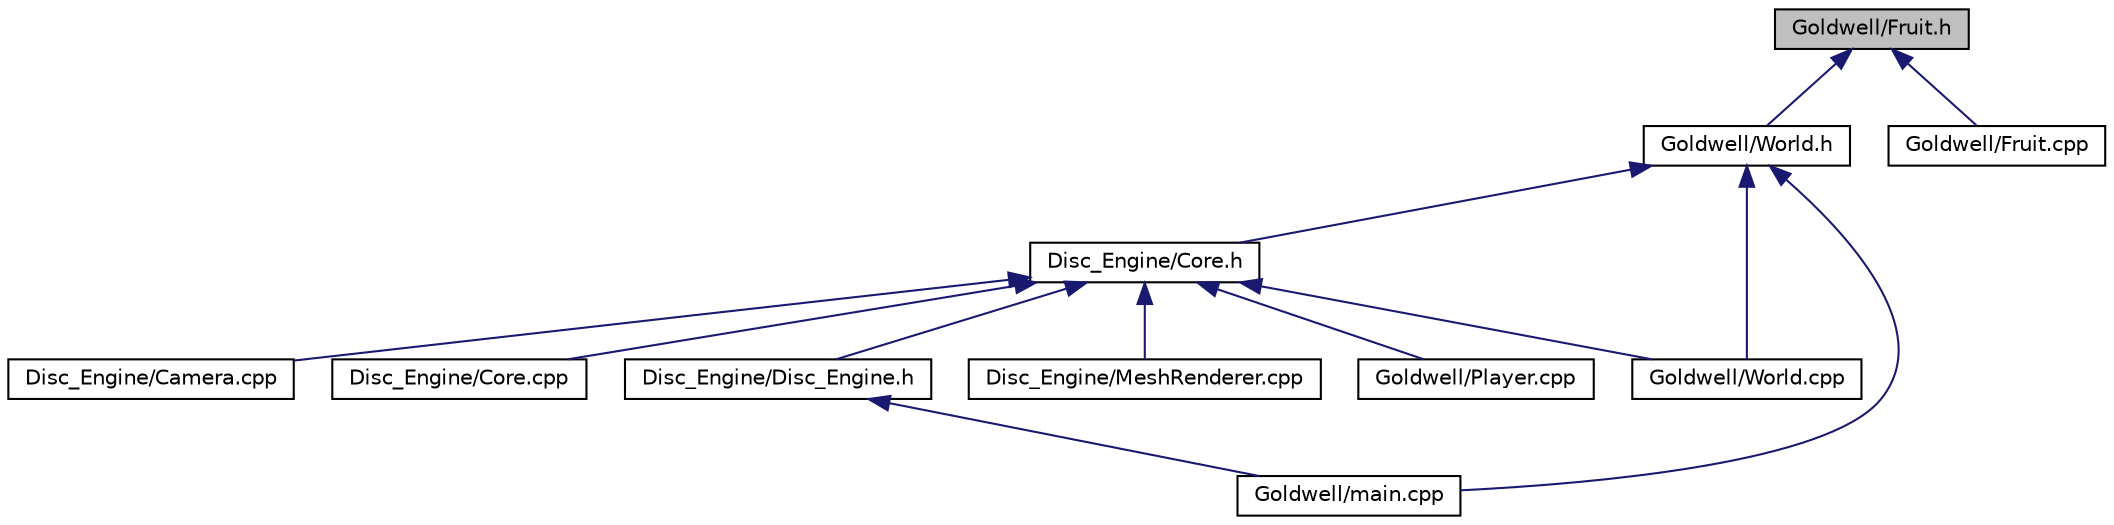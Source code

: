 digraph "Goldwell/Fruit.h"
{
  edge [fontname="Helvetica",fontsize="10",labelfontname="Helvetica",labelfontsize="10"];
  node [fontname="Helvetica",fontsize="10",shape=record];
  Node9 [label="Goldwell/Fruit.h",height=0.2,width=0.4,color="black", fillcolor="grey75", style="filled", fontcolor="black"];
  Node9 -> Node10 [dir="back",color="midnightblue",fontsize="10",style="solid"];
  Node10 [label="Goldwell/World.h",height=0.2,width=0.4,color="black", fillcolor="white", style="filled",URL="$_world_8h.html"];
  Node10 -> Node11 [dir="back",color="midnightblue",fontsize="10",style="solid"];
  Node11 [label="Disc_Engine/Core.h",height=0.2,width=0.4,color="black", fillcolor="white", style="filled",URL="$_core_8h.html"];
  Node11 -> Node12 [dir="back",color="midnightblue",fontsize="10",style="solid"];
  Node12 [label="Disc_Engine/Camera.cpp",height=0.2,width=0.4,color="black", fillcolor="white", style="filled",URL="$_camera_8cpp.html"];
  Node11 -> Node13 [dir="back",color="midnightblue",fontsize="10",style="solid"];
  Node13 [label="Disc_Engine/Core.cpp",height=0.2,width=0.4,color="black", fillcolor="white", style="filled",URL="$_core_8cpp.html"];
  Node11 -> Node14 [dir="back",color="midnightblue",fontsize="10",style="solid"];
  Node14 [label="Disc_Engine/Disc_Engine.h",height=0.2,width=0.4,color="black", fillcolor="white", style="filled",URL="$_disc___engine_8h.html"];
  Node14 -> Node15 [dir="back",color="midnightblue",fontsize="10",style="solid"];
  Node15 [label="Goldwell/main.cpp",height=0.2,width=0.4,color="black", fillcolor="white", style="filled",URL="$main_8cpp.html"];
  Node11 -> Node16 [dir="back",color="midnightblue",fontsize="10",style="solid"];
  Node16 [label="Disc_Engine/MeshRenderer.cpp",height=0.2,width=0.4,color="black", fillcolor="white", style="filled",URL="$_mesh_renderer_8cpp.html"];
  Node11 -> Node17 [dir="back",color="midnightblue",fontsize="10",style="solid"];
  Node17 [label="Goldwell/Player.cpp",height=0.2,width=0.4,color="black", fillcolor="white", style="filled",URL="$_player_8cpp.html"];
  Node11 -> Node18 [dir="back",color="midnightblue",fontsize="10",style="solid"];
  Node18 [label="Goldwell/World.cpp",height=0.2,width=0.4,color="black", fillcolor="white", style="filled",URL="$_world_8cpp.html"];
  Node10 -> Node15 [dir="back",color="midnightblue",fontsize="10",style="solid"];
  Node10 -> Node18 [dir="back",color="midnightblue",fontsize="10",style="solid"];
  Node9 -> Node19 [dir="back",color="midnightblue",fontsize="10",style="solid"];
  Node19 [label="Goldwell/Fruit.cpp",height=0.2,width=0.4,color="black", fillcolor="white", style="filled",URL="$_fruit_8cpp.html"];
}
